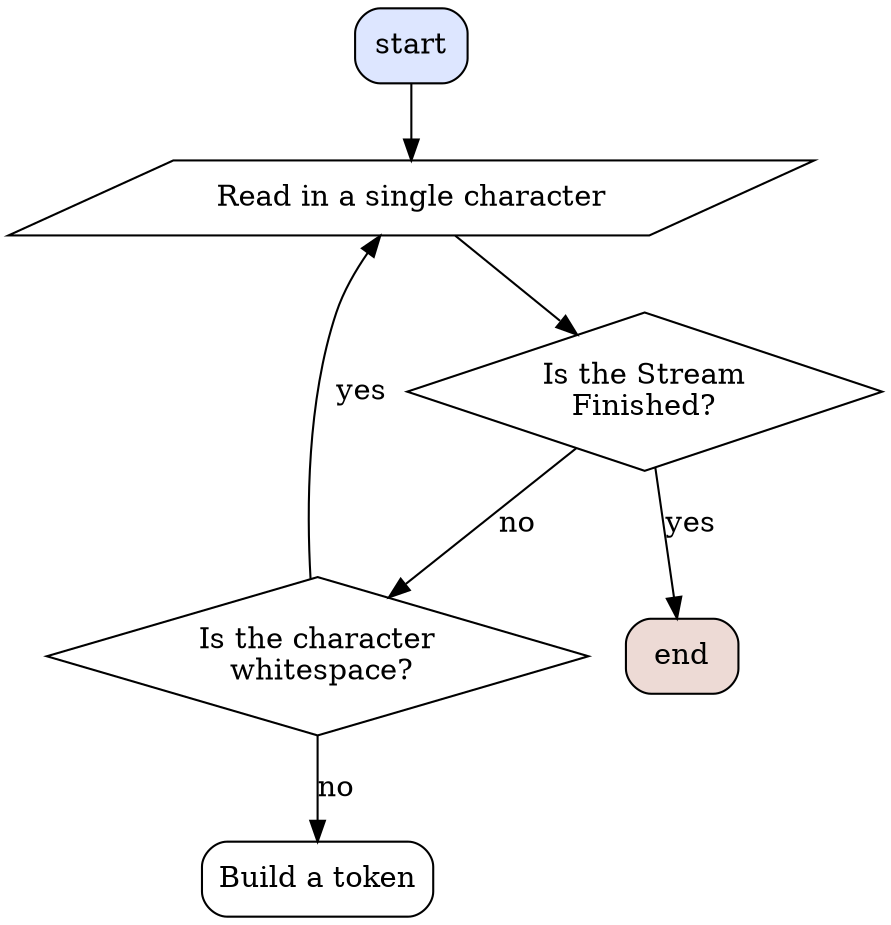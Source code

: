 digraph {
    start[shape="box", style="rounded,filled", fillcolor="#0044ff22"];
    end[shape="box", style="rounded,filled", fillcolor="#eddad5"];
    eof[shape="diamond", style="", label="Is the Stream\nFinished?"];
    whitespace[shape="diamond", style="", label="Is the character\n whitespace?"];
    buildtoken[shape=box, style=rounded, label="Build a token"];
    input[shape="parallelogram", style="", label="Read in a single character"];
    start -> input;
    input -> eof;
    eof -> end[label="yes"];
    eof -> whitespace[label="no"];
    whitespace -> buildtoken[label="no"];
    whitespace -> input[label="yes"];
}